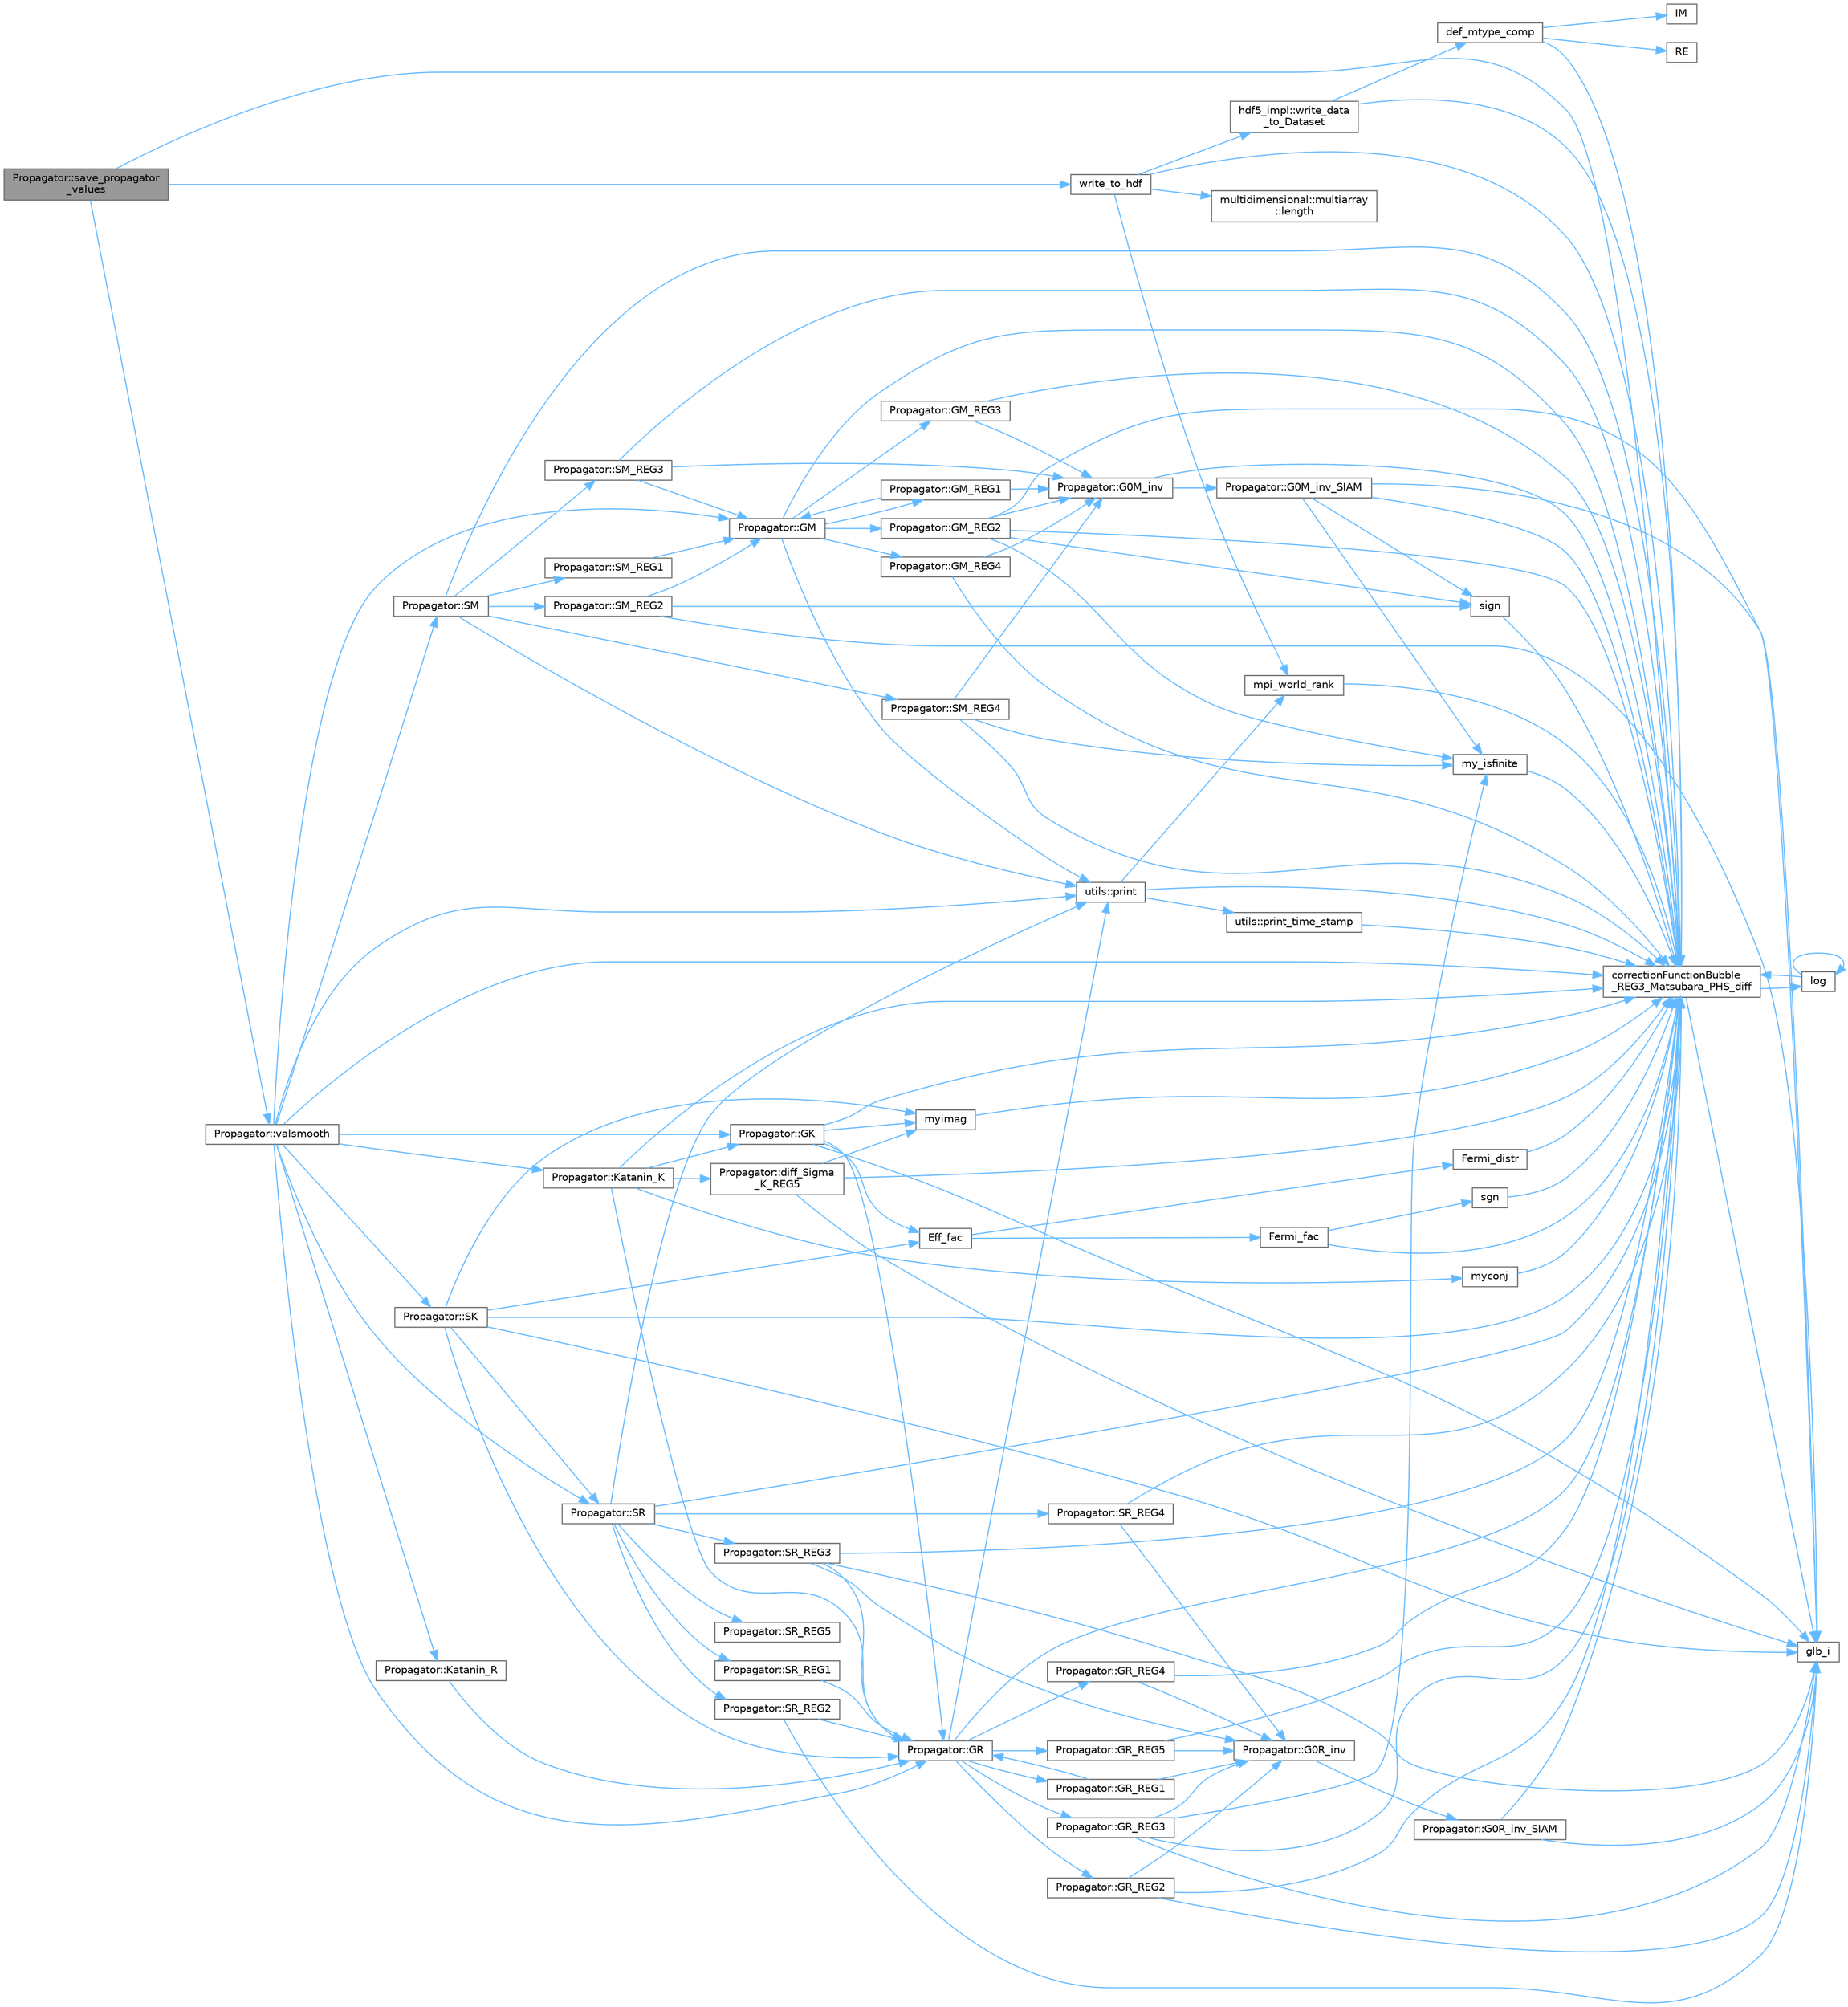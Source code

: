 digraph "Propagator::save_propagator_values"
{
 // INTERACTIVE_SVG=YES
 // LATEX_PDF_SIZE
  bgcolor="transparent";
  edge [fontname=Helvetica,fontsize=10,labelfontname=Helvetica,labelfontsize=10];
  node [fontname=Helvetica,fontsize=10,shape=box,height=0.2,width=0.4];
  rankdir="LR";
  Node1 [id="Node000001",label="Propagator::save_propagator\l_values",height=0.2,width=0.4,color="gray40", fillcolor="grey60", style="filled", fontcolor="black",tooltip=" "];
  Node1 -> Node2 [id="edge1_Node000001_Node000002",color="steelblue1",style="solid",tooltip=" "];
  Node2 [id="Node000002",label="correctionFunctionBubble\l_REG3_Matsubara_PHS_diff",height=0.2,width=0.4,color="grey40", fillcolor="white", style="filled",URL="$dd/dea/bubble__corrections_8hpp.html#aff27784f97591f505f77ff0065ab57af",tooltip=" "];
  Node2 -> Node3 [id="edge2_Node000002_Node000003",color="steelblue1",style="solid",tooltip=" "];
  Node3 [id="Node000003",label="glb_i",height=0.2,width=0.4,color="grey40", fillcolor="white", style="filled",URL="$d7/d59/data__structures_8hpp.html#ae0c8f095bd2588bb4d374b002c94a90d",tooltip=" "];
  Node2 -> Node4 [id="edge3_Node000002_Node000004",color="steelblue1",style="solid",tooltip=" "];
  Node4 [id="Node000004",label="log",height=0.2,width=0.4,color="grey40", fillcolor="white", style="filled",URL="$d7/d43/KramersKronig_8c_09_09.html#ad9512117c829517886f44895ef9ece90",tooltip=" "];
  Node4 -> Node2 [id="edge4_Node000004_Node000002",color="steelblue1",style="solid",tooltip=" "];
  Node4 -> Node4 [id="edge5_Node000004_Node000004",color="steelblue1",style="solid",tooltip=" "];
  Node1 -> Node5 [id="edge6_Node000001_Node000005",color="steelblue1",style="solid",tooltip=" "];
  Node5 [id="Node000005",label="Propagator::valsmooth",height=0.2,width=0.4,color="grey40", fillcolor="white", style="filled",URL="$d2/d34/classPropagator.html#a4cb4d8dd3bc37a818c67d7e2859fe631",tooltip=" "];
  Node5 -> Node2 [id="edge7_Node000005_Node000002",color="steelblue1",style="solid",tooltip=" "];
  Node5 -> Node6 [id="edge8_Node000005_Node000006",color="steelblue1",style="solid",tooltip=" "];
  Node6 [id="Node000006",label="Propagator::GK",height=0.2,width=0.4,color="grey40", fillcolor="white", style="filled",URL="$d2/d34/classPropagator.html#a7ba0e8319f75d4d7b2006b23a62da6e7",tooltip=" "];
  Node6 -> Node2 [id="edge9_Node000006_Node000002",color="steelblue1",style="solid",tooltip=" "];
  Node6 -> Node7 [id="edge10_Node000006_Node000007",color="steelblue1",style="solid",tooltip=" "];
  Node7 [id="Node000007",label="Eff_fac",height=0.2,width=0.4,color="grey40", fillcolor="white", style="filled",URL="$de/d5d/propagator_8c_09_09.html#ad4ac30553ec90ced0033be4512c3ffd9",tooltip=" "];
  Node7 -> Node8 [id="edge11_Node000007_Node000008",color="steelblue1",style="solid",tooltip=" "];
  Node8 [id="Node000008",label="Fermi_distr",height=0.2,width=0.4,color="grey40", fillcolor="white", style="filled",URL="$de/d5d/propagator_8c_09_09.html#aaa16e5a816b9a56cc9ef2c8101725ef3",tooltip=" "];
  Node8 -> Node2 [id="edge12_Node000008_Node000002",color="steelblue1",style="solid",tooltip=" "];
  Node7 -> Node9 [id="edge13_Node000007_Node000009",color="steelblue1",style="solid",tooltip=" "];
  Node9 [id="Node000009",label="Fermi_fac",height=0.2,width=0.4,color="grey40", fillcolor="white", style="filled",URL="$de/d5d/propagator_8c_09_09.html#a82ecb2fda37c3bedbb8dd4cfa1aa47cf",tooltip=" "];
  Node9 -> Node2 [id="edge14_Node000009_Node000002",color="steelblue1",style="solid",tooltip=" "];
  Node9 -> Node10 [id="edge15_Node000009_Node000010",color="steelblue1",style="solid",tooltip=" "];
  Node10 [id="Node000010",label="sgn",height=0.2,width=0.4,color="grey40", fillcolor="white", style="filled",URL="$df/d31/math__utils_8c_09_09.html#ae36d92596d8ec0a89dfa3bdc9ab693f7",tooltip=" "];
  Node10 -> Node2 [id="edge16_Node000010_Node000002",color="steelblue1",style="solid",tooltip=" "];
  Node6 -> Node3 [id="edge17_Node000006_Node000003",color="steelblue1",style="solid",tooltip=" "];
  Node6 -> Node11 [id="edge18_Node000006_Node000011",color="steelblue1",style="solid",tooltip=" "];
  Node11 [id="Node000011",label="Propagator::GR",height=0.2,width=0.4,color="grey40", fillcolor="white", style="filled",URL="$d2/d34/classPropagator.html#a919bf81b77f569c10b00457cddce1ac4",tooltip=" "];
  Node11 -> Node2 [id="edge19_Node000011_Node000002",color="steelblue1",style="solid",tooltip=" "];
  Node11 -> Node12 [id="edge20_Node000011_Node000012",color="steelblue1",style="solid",tooltip=" "];
  Node12 [id="Node000012",label="Propagator::GR_REG1",height=0.2,width=0.4,color="grey40", fillcolor="white", style="filled",URL="$d2/d34/classPropagator.html#a4fab2f7c3852ba97041c20b4601e380e",tooltip="propagators for REG == 1"];
  Node12 -> Node13 [id="edge21_Node000012_Node000013",color="steelblue1",style="solid",tooltip=" "];
  Node13 [id="Node000013",label="Propagator::G0R_inv",height=0.2,width=0.4,color="grey40", fillcolor="white", style="filled",URL="$d2/d34/classPropagator.html#aa09164a513560ac95cd1c7ce0e271eab",tooltip=" "];
  Node13 -> Node14 [id="edge22_Node000013_Node000014",color="steelblue1",style="solid",tooltip=" "];
  Node14 [id="Node000014",label="Propagator::G0R_inv_SIAM",height=0.2,width=0.4,color="grey40", fillcolor="white", style="filled",URL="$d2/d34/classPropagator.html#ada412877562e746afa7f6803d588fbbd",tooltip=" "];
  Node14 -> Node2 [id="edge23_Node000014_Node000002",color="steelblue1",style="solid",tooltip=" "];
  Node14 -> Node3 [id="edge24_Node000014_Node000003",color="steelblue1",style="solid",tooltip=" "];
  Node12 -> Node11 [id="edge25_Node000012_Node000011",color="steelblue1",style="solid",tooltip=" "];
  Node11 -> Node15 [id="edge26_Node000011_Node000015",color="steelblue1",style="solid",tooltip=" "];
  Node15 [id="Node000015",label="Propagator::GR_REG2",height=0.2,width=0.4,color="grey40", fillcolor="white", style="filled",URL="$d2/d34/classPropagator.html#afc124b80502bc51f16422bf23fb94238",tooltip="propagators for REG == 2"];
  Node15 -> Node2 [id="edge27_Node000015_Node000002",color="steelblue1",style="solid",tooltip=" "];
  Node15 -> Node13 [id="edge28_Node000015_Node000013",color="steelblue1",style="solid",tooltip=" "];
  Node15 -> Node3 [id="edge29_Node000015_Node000003",color="steelblue1",style="solid",tooltip=" "];
  Node11 -> Node16 [id="edge30_Node000011_Node000016",color="steelblue1",style="solid",tooltip=" "];
  Node16 [id="Node000016",label="Propagator::GR_REG3",height=0.2,width=0.4,color="grey40", fillcolor="white", style="filled",URL="$d2/d34/classPropagator.html#ad58766e9d35e717c0a7c2a7d3986e4a8",tooltip="propagators for REG == 3"];
  Node16 -> Node2 [id="edge31_Node000016_Node000002",color="steelblue1",style="solid",tooltip=" "];
  Node16 -> Node13 [id="edge32_Node000016_Node000013",color="steelblue1",style="solid",tooltip=" "];
  Node16 -> Node3 [id="edge33_Node000016_Node000003",color="steelblue1",style="solid",tooltip=" "];
  Node16 -> Node17 [id="edge34_Node000016_Node000017",color="steelblue1",style="solid",tooltip=" "];
  Node17 [id="Node000017",label="my_isfinite",height=0.2,width=0.4,color="grey40", fillcolor="white", style="filled",URL="$da/d4d/data__structures_8c_09_09.html#a1b776da091e98686fc5f400e4f91ea9d",tooltip=" "];
  Node17 -> Node2 [id="edge35_Node000017_Node000002",color="steelblue1",style="solid",tooltip=" "];
  Node11 -> Node18 [id="edge36_Node000011_Node000018",color="steelblue1",style="solid",tooltip=" "];
  Node18 [id="Node000018",label="Propagator::GR_REG4",height=0.2,width=0.4,color="grey40", fillcolor="white", style="filled",URL="$d2/d34/classPropagator.html#ac5d014e3176022a797269f2a4792c7f5",tooltip="propagators for REG == 3"];
  Node18 -> Node2 [id="edge37_Node000018_Node000002",color="steelblue1",style="solid",tooltip=" "];
  Node18 -> Node13 [id="edge38_Node000018_Node000013",color="steelblue1",style="solid",tooltip=" "];
  Node11 -> Node19 [id="edge39_Node000011_Node000019",color="steelblue1",style="solid",tooltip=" "];
  Node19 [id="Node000019",label="Propagator::GR_REG5",height=0.2,width=0.4,color="grey40", fillcolor="white", style="filled",URL="$d2/d34/classPropagator.html#a50f24f1dcea3718f52849344fc6ac024",tooltip="propagators for REG == 5"];
  Node19 -> Node2 [id="edge40_Node000019_Node000002",color="steelblue1",style="solid",tooltip=" "];
  Node19 -> Node13 [id="edge41_Node000019_Node000013",color="steelblue1",style="solid",tooltip=" "];
  Node11 -> Node20 [id="edge42_Node000011_Node000020",color="steelblue1",style="solid",tooltip=" "];
  Node20 [id="Node000020",label="utils::print",height=0.2,width=0.4,color="grey40", fillcolor="white", style="filled",URL="$d6/d84/namespaceutils.html#ad566cc1586ac4598d5823caa71620eb5",tooltip=" "];
  Node20 -> Node2 [id="edge43_Node000020_Node000002",color="steelblue1",style="solid",tooltip=" "];
  Node20 -> Node21 [id="edge44_Node000020_Node000021",color="steelblue1",style="solid",tooltip=" "];
  Node21 [id="Node000021",label="mpi_world_rank",height=0.2,width=0.4,color="grey40", fillcolor="white", style="filled",URL="$d4/dda/mpi__setup_8c_09_09.html#a191972e98e51a56d90e8e5f750496c7d",tooltip=" "];
  Node21 -> Node2 [id="edge45_Node000021_Node000002",color="steelblue1",style="solid",tooltip=" "];
  Node20 -> Node22 [id="edge46_Node000020_Node000022",color="steelblue1",style="solid",tooltip=" "];
  Node22 [id="Node000022",label="utils::print_time_stamp",height=0.2,width=0.4,color="grey40", fillcolor="white", style="filled",URL="$d6/d84/namespaceutils.html#ac76a8cfe22f29cfa7738ebd9972f60c8",tooltip=" "];
  Node22 -> Node2 [id="edge47_Node000022_Node000002",color="steelblue1",style="solid",tooltip=" "];
  Node6 -> Node23 [id="edge48_Node000006_Node000023",color="steelblue1",style="solid",tooltip=" "];
  Node23 [id="Node000023",label="myimag",height=0.2,width=0.4,color="grey40", fillcolor="white", style="filled",URL="$d7/d59/data__structures_8hpp.html#a82028e090d16388546ad4cf24976497e",tooltip=" "];
  Node23 -> Node2 [id="edge49_Node000023_Node000002",color="steelblue1",style="solid",tooltip=" "];
  Node5 -> Node24 [id="edge50_Node000005_Node000024",color="steelblue1",style="solid",tooltip=" "];
  Node24 [id="Node000024",label="Propagator::GM",height=0.2,width=0.4,color="grey40", fillcolor="white", style="filled",URL="$d2/d34/classPropagator.html#a04e05adfaa5846f1ba8fdb3ac26ba2b0",tooltip=" "];
  Node24 -> Node2 [id="edge51_Node000024_Node000002",color="steelblue1",style="solid",tooltip=" "];
  Node24 -> Node25 [id="edge52_Node000024_Node000025",color="steelblue1",style="solid",tooltip=" "];
  Node25 [id="Node000025",label="Propagator::GM_REG1",height=0.2,width=0.4,color="grey40", fillcolor="white", style="filled",URL="$d2/d34/classPropagator.html#ac5efa025ac7c3458983f104e63eda780",tooltip=" "];
  Node25 -> Node26 [id="edge53_Node000025_Node000026",color="steelblue1",style="solid",tooltip=" "];
  Node26 [id="Node000026",label="Propagator::G0M_inv",height=0.2,width=0.4,color="grey40", fillcolor="white", style="filled",URL="$d2/d34/classPropagator.html#aba29e36fde20d197f7fbb545848b186e",tooltip="model-specific bare propagators"];
  Node26 -> Node2 [id="edge54_Node000026_Node000002",color="steelblue1",style="solid",tooltip=" "];
  Node26 -> Node27 [id="edge55_Node000026_Node000027",color="steelblue1",style="solid",tooltip=" "];
  Node27 [id="Node000027",label="Propagator::G0M_inv_SIAM",height=0.2,width=0.4,color="grey40", fillcolor="white", style="filled",URL="$d2/d34/classPropagator.html#a6f6a776e3b8f774a3309aac0f8e1bcfc",tooltip=" "];
  Node27 -> Node2 [id="edge56_Node000027_Node000002",color="steelblue1",style="solid",tooltip=" "];
  Node27 -> Node3 [id="edge57_Node000027_Node000003",color="steelblue1",style="solid",tooltip=" "];
  Node27 -> Node17 [id="edge58_Node000027_Node000017",color="steelblue1",style="solid",tooltip=" "];
  Node27 -> Node28 [id="edge59_Node000027_Node000028",color="steelblue1",style="solid",tooltip=" "];
  Node28 [id="Node000028",label="sign",height=0.2,width=0.4,color="grey40", fillcolor="white", style="filled",URL="$de/dbb/math__utils_8hpp.html#a0bb692dd2ccfca1d2a03544ff6b3c7c8",tooltip=" "];
  Node28 -> Node2 [id="edge60_Node000028_Node000002",color="steelblue1",style="solid",tooltip=" "];
  Node25 -> Node24 [id="edge61_Node000025_Node000024",color="steelblue1",style="solid",tooltip=" "];
  Node24 -> Node29 [id="edge62_Node000024_Node000029",color="steelblue1",style="solid",tooltip=" "];
  Node29 [id="Node000029",label="Propagator::GM_REG2",height=0.2,width=0.4,color="grey40", fillcolor="white", style="filled",URL="$d2/d34/classPropagator.html#a221cf170483ff4f0ce3fdaf1fd876db7",tooltip=" "];
  Node29 -> Node2 [id="edge63_Node000029_Node000002",color="steelblue1",style="solid",tooltip=" "];
  Node29 -> Node26 [id="edge64_Node000029_Node000026",color="steelblue1",style="solid",tooltip=" "];
  Node29 -> Node3 [id="edge65_Node000029_Node000003",color="steelblue1",style="solid",tooltip=" "];
  Node29 -> Node17 [id="edge66_Node000029_Node000017",color="steelblue1",style="solid",tooltip=" "];
  Node29 -> Node28 [id="edge67_Node000029_Node000028",color="steelblue1",style="solid",tooltip=" "];
  Node24 -> Node30 [id="edge68_Node000024_Node000030",color="steelblue1",style="solid",tooltip=" "];
  Node30 [id="Node000030",label="Propagator::GM_REG3",height=0.2,width=0.4,color="grey40", fillcolor="white", style="filled",URL="$d2/d34/classPropagator.html#a42c3e1df68725e6a1bff62ee703f7b37",tooltip=" "];
  Node30 -> Node2 [id="edge69_Node000030_Node000002",color="steelblue1",style="solid",tooltip=" "];
  Node30 -> Node26 [id="edge70_Node000030_Node000026",color="steelblue1",style="solid",tooltip=" "];
  Node24 -> Node31 [id="edge71_Node000024_Node000031",color="steelblue1",style="solid",tooltip=" "];
  Node31 [id="Node000031",label="Propagator::GM_REG4",height=0.2,width=0.4,color="grey40", fillcolor="white", style="filled",URL="$d2/d34/classPropagator.html#ab96b87abd4eb9b7c913d4462d3429e40",tooltip=" "];
  Node31 -> Node2 [id="edge72_Node000031_Node000002",color="steelblue1",style="solid",tooltip=" "];
  Node31 -> Node26 [id="edge73_Node000031_Node000026",color="steelblue1",style="solid",tooltip=" "];
  Node24 -> Node20 [id="edge74_Node000024_Node000020",color="steelblue1",style="solid",tooltip=" "];
  Node5 -> Node11 [id="edge75_Node000005_Node000011",color="steelblue1",style="solid",tooltip=" "];
  Node5 -> Node32 [id="edge76_Node000005_Node000032",color="steelblue1",style="solid",tooltip=" "];
  Node32 [id="Node000032",label="Propagator::Katanin_K",height=0.2,width=0.4,color="grey40", fillcolor="white", style="filled",URL="$d2/d34/classPropagator.html#a05c87261fbbdb3a2ccf1b5f6a6014914",tooltip=" "];
  Node32 -> Node2 [id="edge77_Node000032_Node000002",color="steelblue1",style="solid",tooltip=" "];
  Node32 -> Node33 [id="edge78_Node000032_Node000033",color="steelblue1",style="solid",tooltip=" "];
  Node33 [id="Node000033",label="Propagator::diff_Sigma\l_K_REG5",height=0.2,width=0.4,color="grey40", fillcolor="white", style="filled",URL="$d2/d34/classPropagator.html#a68009e2fa03e67e5101fcd3a184b8b41",tooltip=" "];
  Node33 -> Node2 [id="edge79_Node000033_Node000002",color="steelblue1",style="solid",tooltip=" "];
  Node33 -> Node3 [id="edge80_Node000033_Node000003",color="steelblue1",style="solid",tooltip=" "];
  Node33 -> Node23 [id="edge81_Node000033_Node000023",color="steelblue1",style="solid",tooltip=" "];
  Node32 -> Node6 [id="edge82_Node000032_Node000006",color="steelblue1",style="solid",tooltip=" "];
  Node32 -> Node11 [id="edge83_Node000032_Node000011",color="steelblue1",style="solid",tooltip=" "];
  Node32 -> Node34 [id="edge84_Node000032_Node000034",color="steelblue1",style="solid",tooltip=" "];
  Node34 [id="Node000034",label="myconj",height=0.2,width=0.4,color="grey40", fillcolor="white", style="filled",URL="$d7/d59/data__structures_8hpp.html#a769c275d7647a628a4bad2041e0fc27f",tooltip=" "];
  Node34 -> Node2 [id="edge85_Node000034_Node000002",color="steelblue1",style="solid",tooltip=" "];
  Node5 -> Node35 [id="edge86_Node000005_Node000035",color="steelblue1",style="solid",tooltip=" "];
  Node35 [id="Node000035",label="Propagator::Katanin_R",height=0.2,width=0.4,color="grey40", fillcolor="white", style="filled",URL="$d2/d34/classPropagator.html#a821a892d54207fc495a9adb970b476dd",tooltip="Katanin extension."];
  Node35 -> Node11 [id="edge87_Node000035_Node000011",color="steelblue1",style="solid",tooltip=" "];
  Node5 -> Node20 [id="edge88_Node000005_Node000020",color="steelblue1",style="solid",tooltip=" "];
  Node5 -> Node36 [id="edge89_Node000005_Node000036",color="steelblue1",style="solid",tooltip=" "];
  Node36 [id="Node000036",label="Propagator::SK",height=0.2,width=0.4,color="grey40", fillcolor="white", style="filled",URL="$d2/d34/classPropagator.html#a6287870a3e08981dd190b7b5f6a4cb55",tooltip=" "];
  Node36 -> Node2 [id="edge90_Node000036_Node000002",color="steelblue1",style="solid",tooltip=" "];
  Node36 -> Node7 [id="edge91_Node000036_Node000007",color="steelblue1",style="solid",tooltip=" "];
  Node36 -> Node3 [id="edge92_Node000036_Node000003",color="steelblue1",style="solid",tooltip=" "];
  Node36 -> Node11 [id="edge93_Node000036_Node000011",color="steelblue1",style="solid",tooltip=" "];
  Node36 -> Node23 [id="edge94_Node000036_Node000023",color="steelblue1",style="solid",tooltip=" "];
  Node36 -> Node37 [id="edge95_Node000036_Node000037",color="steelblue1",style="solid",tooltip=" "];
  Node37 [id="Node000037",label="Propagator::SR",height=0.2,width=0.4,color="grey40", fillcolor="white", style="filled",URL="$d2/d34/classPropagator.html#aa98f8e50066433690e258358defad021",tooltip=" "];
  Node37 -> Node2 [id="edge96_Node000037_Node000002",color="steelblue1",style="solid",tooltip=" "];
  Node37 -> Node20 [id="edge97_Node000037_Node000020",color="steelblue1",style="solid",tooltip=" "];
  Node37 -> Node38 [id="edge98_Node000037_Node000038",color="steelblue1",style="solid",tooltip=" "];
  Node38 [id="Node000038",label="Propagator::SR_REG1",height=0.2,width=0.4,color="grey40", fillcolor="white", style="filled",URL="$d2/d34/classPropagator.html#a9db5264dc57f6caadcf25ea76d1d5ef1",tooltip=" "];
  Node38 -> Node11 [id="edge99_Node000038_Node000011",color="steelblue1",style="solid",tooltip=" "];
  Node37 -> Node39 [id="edge100_Node000037_Node000039",color="steelblue1",style="solid",tooltip=" "];
  Node39 [id="Node000039",label="Propagator::SR_REG2",height=0.2,width=0.4,color="grey40", fillcolor="white", style="filled",URL="$d2/d34/classPropagator.html#a47394eda59cacc165a78197b91f10f72",tooltip=" "];
  Node39 -> Node3 [id="edge101_Node000039_Node000003",color="steelblue1",style="solid",tooltip=" "];
  Node39 -> Node11 [id="edge102_Node000039_Node000011",color="steelblue1",style="solid",tooltip=" "];
  Node37 -> Node40 [id="edge103_Node000037_Node000040",color="steelblue1",style="solid",tooltip=" "];
  Node40 [id="Node000040",label="Propagator::SR_REG3",height=0.2,width=0.4,color="grey40", fillcolor="white", style="filled",URL="$d2/d34/classPropagator.html#a1bfd299d641e7ab9ad0191d1e69e4c37",tooltip=" "];
  Node40 -> Node2 [id="edge104_Node000040_Node000002",color="steelblue1",style="solid",tooltip=" "];
  Node40 -> Node13 [id="edge105_Node000040_Node000013",color="steelblue1",style="solid",tooltip=" "];
  Node40 -> Node3 [id="edge106_Node000040_Node000003",color="steelblue1",style="solid",tooltip=" "];
  Node40 -> Node11 [id="edge107_Node000040_Node000011",color="steelblue1",style="solid",tooltip=" "];
  Node37 -> Node41 [id="edge108_Node000037_Node000041",color="steelblue1",style="solid",tooltip=" "];
  Node41 [id="Node000041",label="Propagator::SR_REG4",height=0.2,width=0.4,color="grey40", fillcolor="white", style="filled",URL="$d2/d34/classPropagator.html#a5e50650bc62a302aae20955630765da9",tooltip=" "];
  Node41 -> Node2 [id="edge109_Node000041_Node000002",color="steelblue1",style="solid",tooltip=" "];
  Node41 -> Node13 [id="edge110_Node000041_Node000013",color="steelblue1",style="solid",tooltip=" "];
  Node37 -> Node42 [id="edge111_Node000037_Node000042",color="steelblue1",style="solid",tooltip=" "];
  Node42 [id="Node000042",label="Propagator::SR_REG5",height=0.2,width=0.4,color="grey40", fillcolor="white", style="filled",URL="$d2/d34/classPropagator.html#ad14344fe45ff29ff130d9c18414669a7",tooltip=" "];
  Node5 -> Node43 [id="edge112_Node000005_Node000043",color="steelblue1",style="solid",tooltip=" "];
  Node43 [id="Node000043",label="Propagator::SM",height=0.2,width=0.4,color="grey40", fillcolor="white", style="filled",URL="$d2/d34/classPropagator.html#ad14c4283d9317e25b7454ed6115497df",tooltip=" "];
  Node43 -> Node2 [id="edge113_Node000043_Node000002",color="steelblue1",style="solid",tooltip=" "];
  Node43 -> Node20 [id="edge114_Node000043_Node000020",color="steelblue1",style="solid",tooltip=" "];
  Node43 -> Node44 [id="edge115_Node000043_Node000044",color="steelblue1",style="solid",tooltip=" "];
  Node44 [id="Node000044",label="Propagator::SM_REG1",height=0.2,width=0.4,color="grey40", fillcolor="white", style="filled",URL="$d2/d34/classPropagator.html#a332aed41af9be61257a97960decd3f2c",tooltip=" "];
  Node44 -> Node24 [id="edge116_Node000044_Node000024",color="steelblue1",style="solid",tooltip=" "];
  Node43 -> Node45 [id="edge117_Node000043_Node000045",color="steelblue1",style="solid",tooltip=" "];
  Node45 [id="Node000045",label="Propagator::SM_REG2",height=0.2,width=0.4,color="grey40", fillcolor="white", style="filled",URL="$d2/d34/classPropagator.html#aad695fd9766074c68418ba30bb86434e",tooltip=" "];
  Node45 -> Node3 [id="edge118_Node000045_Node000003",color="steelblue1",style="solid",tooltip=" "];
  Node45 -> Node24 [id="edge119_Node000045_Node000024",color="steelblue1",style="solid",tooltip=" "];
  Node45 -> Node28 [id="edge120_Node000045_Node000028",color="steelblue1",style="solid",tooltip=" "];
  Node43 -> Node46 [id="edge121_Node000043_Node000046",color="steelblue1",style="solid",tooltip=" "];
  Node46 [id="Node000046",label="Propagator::SM_REG3",height=0.2,width=0.4,color="grey40", fillcolor="white", style="filled",URL="$d2/d34/classPropagator.html#aa4d095f7d63c94e4d99333e3d80e67dc",tooltip=" "];
  Node46 -> Node2 [id="edge122_Node000046_Node000002",color="steelblue1",style="solid",tooltip=" "];
  Node46 -> Node26 [id="edge123_Node000046_Node000026",color="steelblue1",style="solid",tooltip=" "];
  Node46 -> Node24 [id="edge124_Node000046_Node000024",color="steelblue1",style="solid",tooltip=" "];
  Node43 -> Node47 [id="edge125_Node000043_Node000047",color="steelblue1",style="solid",tooltip=" "];
  Node47 [id="Node000047",label="Propagator::SM_REG4",height=0.2,width=0.4,color="grey40", fillcolor="white", style="filled",URL="$d2/d34/classPropagator.html#a2f92f73cd7fb9345d5271022b6e0bd07",tooltip=" "];
  Node47 -> Node2 [id="edge126_Node000047_Node000002",color="steelblue1",style="solid",tooltip=" "];
  Node47 -> Node26 [id="edge127_Node000047_Node000026",color="steelblue1",style="solid",tooltip=" "];
  Node47 -> Node17 [id="edge128_Node000047_Node000017",color="steelblue1",style="solid",tooltip=" "];
  Node5 -> Node37 [id="edge129_Node000005_Node000037",color="steelblue1",style="solid",tooltip=" "];
  Node1 -> Node48 [id="edge130_Node000001_Node000048",color="steelblue1",style="solid",tooltip=" "];
  Node48 [id="Node000048",label="write_to_hdf",height=0.2,width=0.4,color="grey40", fillcolor="white", style="filled",URL="$d5/de4/hdf5__routines_8hpp.html#a2337339bdea1a060b1205e7bcba3bb20",tooltip="Write multiarray to HDF group/file."];
  Node48 -> Node2 [id="edge131_Node000048_Node000002",color="steelblue1",style="solid",tooltip=" "];
  Node48 -> Node49 [id="edge132_Node000048_Node000049",color="steelblue1",style="solid",tooltip=" "];
  Node49 [id="Node000049",label="multidimensional::multiarray\l::length",height=0.2,width=0.4,color="grey40", fillcolor="white", style="filled",URL="$d7/d3f/classmultidimensional_1_1multiarray.html#aca0527dd01461a6b0e5979af8d399fc5",tooltip=" "];
  Node48 -> Node21 [id="edge133_Node000048_Node000021",color="steelblue1",style="solid",tooltip=" "];
  Node48 -> Node50 [id="edge134_Node000048_Node000050",color="steelblue1",style="solid",tooltip=" "];
  Node50 [id="Node000050",label="hdf5_impl::write_data\l_to_Dataset",height=0.2,width=0.4,color="grey40", fillcolor="white", style="filled",URL="$de/dac/namespacehdf5__impl.html#a2c81f521e97b68137709bb9b0719c9a7",tooltip=" "];
  Node50 -> Node2 [id="edge135_Node000050_Node000002",color="steelblue1",style="solid",tooltip=" "];
  Node50 -> Node51 [id="edge136_Node000050_Node000051",color="steelblue1",style="solid",tooltip=" "];
  Node51 [id="Node000051",label="def_mtype_comp",height=0.2,width=0.4,color="grey40", fillcolor="white", style="filled",URL="$d5/d4f/hdf5__routines_8c_09_09.html#a77fed1ad1e5982cb30b9631a74ebf278",tooltip=" "];
  Node51 -> Node2 [id="edge137_Node000051_Node000002",color="steelblue1",style="solid",tooltip=" "];
  Node51 -> Node52 [id="edge138_Node000051_Node000052",color="steelblue1",style="solid",tooltip=" "];
  Node52 [id="Node000052",label="IM",height=0.2,width=0.4,color="grey40", fillcolor="white", style="filled",URL="$d5/de4/hdf5__routines_8hpp.html#aa0d41e2bda820402cbaae0a0b3122620",tooltip=" "];
  Node51 -> Node53 [id="edge139_Node000051_Node000053",color="steelblue1",style="solid",tooltip=" "];
  Node53 [id="Node000053",label="RE",height=0.2,width=0.4,color="grey40", fillcolor="white", style="filled",URL="$d5/de4/hdf5__routines_8hpp.html#ad1fb71130ef4e456f0f28a5a79fa33f9",tooltip=" "];
}
